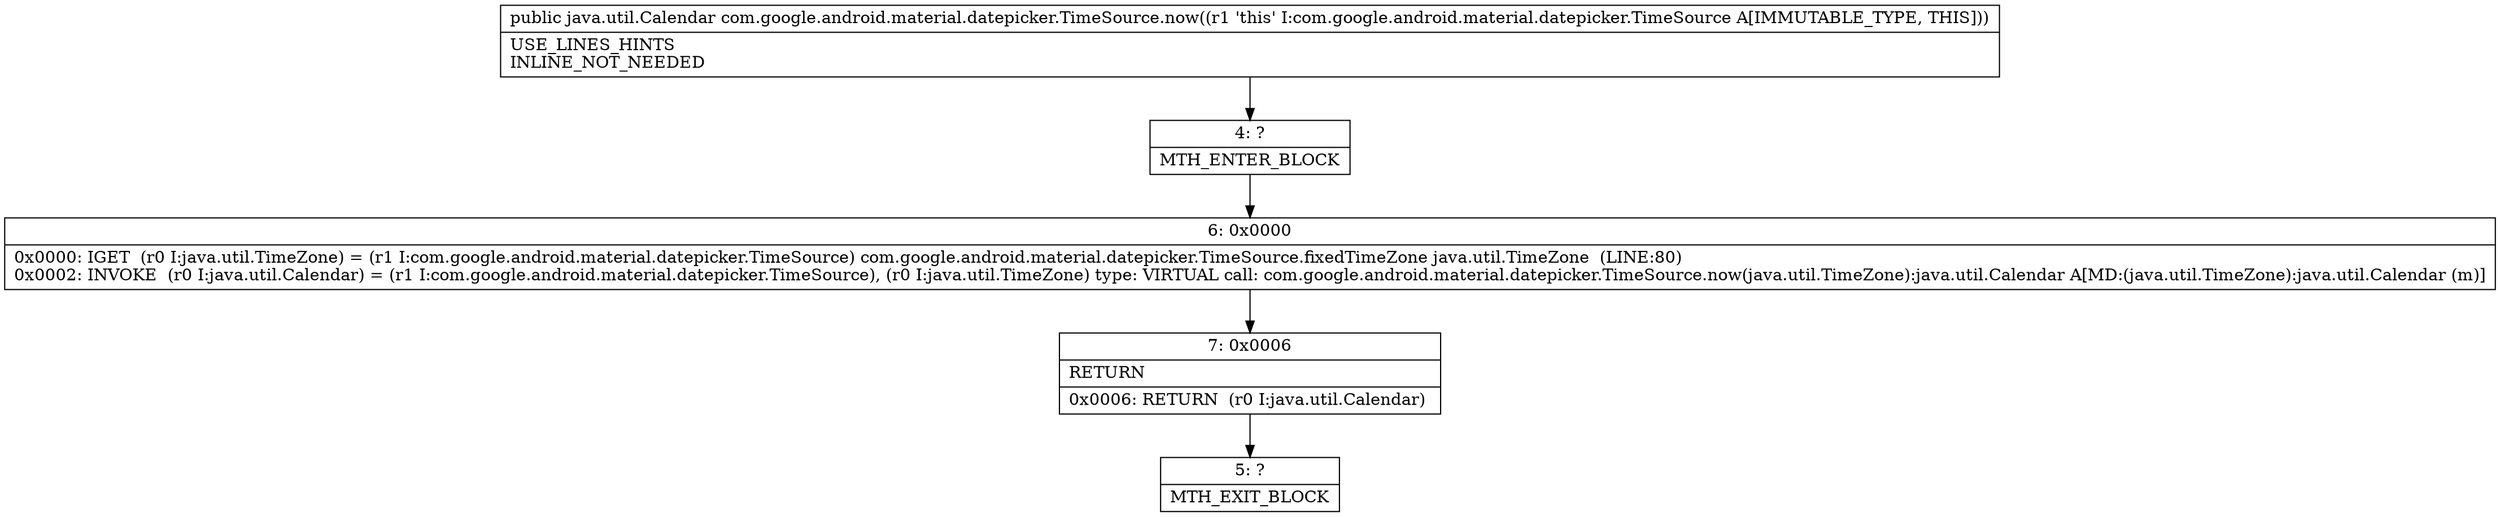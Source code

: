 digraph "CFG forcom.google.android.material.datepicker.TimeSource.now()Ljava\/util\/Calendar;" {
Node_4 [shape=record,label="{4\:\ ?|MTH_ENTER_BLOCK\l}"];
Node_6 [shape=record,label="{6\:\ 0x0000|0x0000: IGET  (r0 I:java.util.TimeZone) = (r1 I:com.google.android.material.datepicker.TimeSource) com.google.android.material.datepicker.TimeSource.fixedTimeZone java.util.TimeZone  (LINE:80)\l0x0002: INVOKE  (r0 I:java.util.Calendar) = (r1 I:com.google.android.material.datepicker.TimeSource), (r0 I:java.util.TimeZone) type: VIRTUAL call: com.google.android.material.datepicker.TimeSource.now(java.util.TimeZone):java.util.Calendar A[MD:(java.util.TimeZone):java.util.Calendar (m)]\l}"];
Node_7 [shape=record,label="{7\:\ 0x0006|RETURN\l|0x0006: RETURN  (r0 I:java.util.Calendar) \l}"];
Node_5 [shape=record,label="{5\:\ ?|MTH_EXIT_BLOCK\l}"];
MethodNode[shape=record,label="{public java.util.Calendar com.google.android.material.datepicker.TimeSource.now((r1 'this' I:com.google.android.material.datepicker.TimeSource A[IMMUTABLE_TYPE, THIS]))  | USE_LINES_HINTS\lINLINE_NOT_NEEDED\l}"];
MethodNode -> Node_4;Node_4 -> Node_6;
Node_6 -> Node_7;
Node_7 -> Node_5;
}

